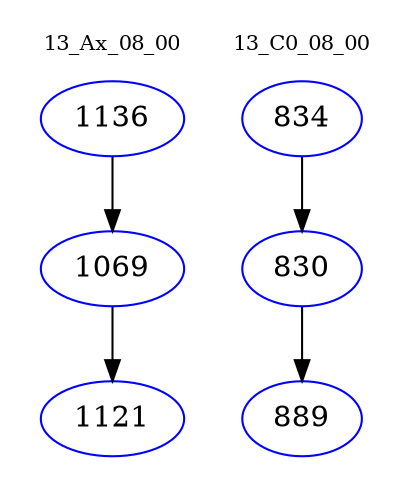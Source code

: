 digraph{
subgraph cluster_0 {
color = white
label = "13_Ax_08_00";
fontsize=10;
T0_1136 [label="1136", color="blue"]
T0_1136 -> T0_1069 [color="black"]
T0_1069 [label="1069", color="blue"]
T0_1069 -> T0_1121 [color="black"]
T0_1121 [label="1121", color="blue"]
}
subgraph cluster_1 {
color = white
label = "13_C0_08_00";
fontsize=10;
T1_834 [label="834", color="blue"]
T1_834 -> T1_830 [color="black"]
T1_830 [label="830", color="blue"]
T1_830 -> T1_889 [color="black"]
T1_889 [label="889", color="blue"]
}
}
